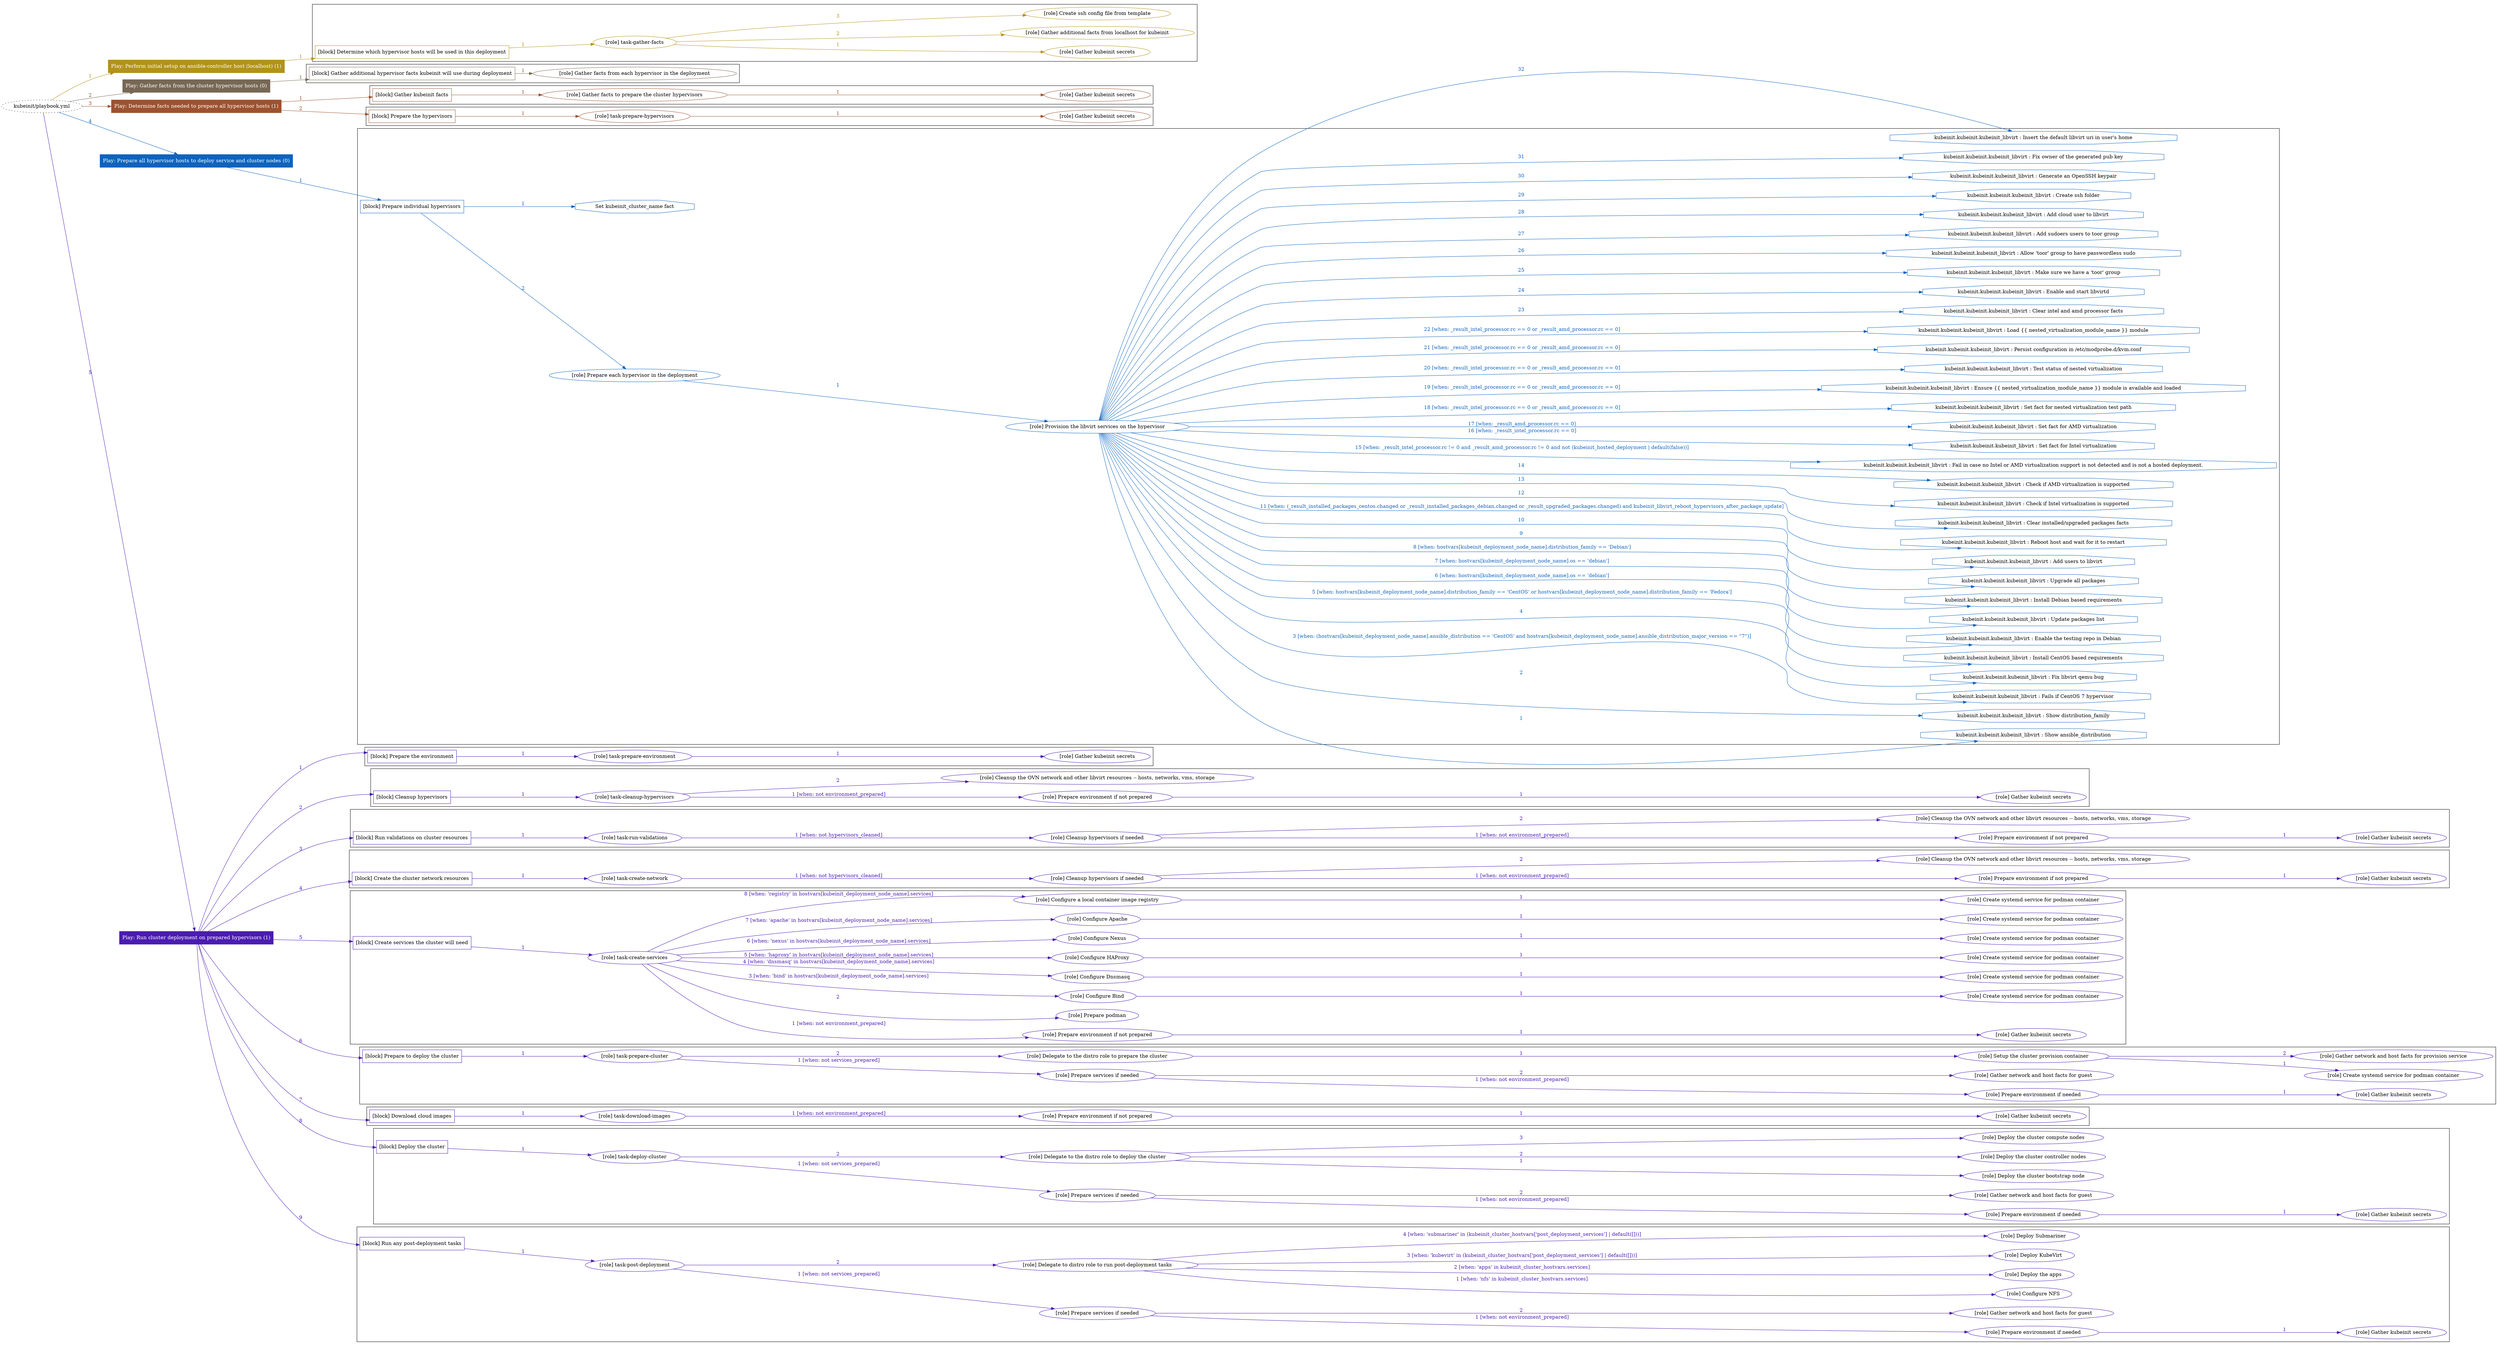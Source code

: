 digraph {
	graph [concentrate=true ordering=in rankdir=LR ratio=fill]
	edge [esep=5 sep=10]
	"kubeinit/playbook.yml" [URL="/home/runner/work/kubeinit/kubeinit/kubeinit/playbook.yml" id=playbook_02aac466 style=dotted]
	"kubeinit/playbook.yml" -> play_051422cd [label="1 " color="#b2921a" fontcolor="#b2921a" id=edge_c4e6242f labeltooltip="1 " tooltip="1 "]
	subgraph "Play: Perform initial setup on ansible-controller host (localhost) (1)" {
		play_051422cd [label="Play: Perform initial setup on ansible-controller host (localhost) (1)" URL="/home/runner/work/kubeinit/kubeinit/kubeinit/playbook.yml" color="#b2921a" fontcolor="#ffffff" id=play_051422cd shape=box style=filled tooltip=localhost]
		play_051422cd -> block_01aadf6e [label=1 color="#b2921a" fontcolor="#b2921a" id=edge_deb4571c labeltooltip=1 tooltip=1]
		subgraph cluster_block_01aadf6e {
			block_01aadf6e [label="[block] Determine which hypervisor hosts will be used in this deployment" URL="/home/runner/work/kubeinit/kubeinit/kubeinit/playbook.yml" color="#b2921a" id=block_01aadf6e labeltooltip="Determine which hypervisor hosts will be used in this deployment" shape=box tooltip="Determine which hypervisor hosts will be used in this deployment"]
			block_01aadf6e -> role_4d59927b [label="1 " color="#b2921a" fontcolor="#b2921a" id=edge_ed1a108f labeltooltip="1 " tooltip="1 "]
			subgraph "task-gather-facts" {
				role_4d59927b [label="[role] task-gather-facts" URL="/home/runner/work/kubeinit/kubeinit/kubeinit/playbook.yml" color="#b2921a" id=role_4d59927b tooltip="task-gather-facts"]
				role_4d59927b -> role_7b27786e [label="1 " color="#b2921a" fontcolor="#b2921a" id=edge_1a05adba labeltooltip="1 " tooltip="1 "]
				subgraph "Gather kubeinit secrets" {
					role_7b27786e [label="[role] Gather kubeinit secrets" URL="/home/runner/.ansible/collections/ansible_collections/kubeinit/kubeinit/roles/kubeinit_prepare/tasks/build_hypervisors_group.yml" color="#b2921a" id=role_7b27786e tooltip="Gather kubeinit secrets"]
				}
				role_4d59927b -> role_bfae4d3b [label="2 " color="#b2921a" fontcolor="#b2921a" id=edge_8a6c7f2c labeltooltip="2 " tooltip="2 "]
				subgraph "Gather additional facts from localhost for kubeinit" {
					role_bfae4d3b [label="[role] Gather additional facts from localhost for kubeinit" URL="/home/runner/.ansible/collections/ansible_collections/kubeinit/kubeinit/roles/kubeinit_prepare/tasks/build_hypervisors_group.yml" color="#b2921a" id=role_bfae4d3b tooltip="Gather additional facts from localhost for kubeinit"]
				}
				role_4d59927b -> role_18564ec8 [label="3 " color="#b2921a" fontcolor="#b2921a" id=edge_e1eaa638 labeltooltip="3 " tooltip="3 "]
				subgraph "Create ssh config file from template" {
					role_18564ec8 [label="[role] Create ssh config file from template" URL="/home/runner/.ansible/collections/ansible_collections/kubeinit/kubeinit/roles/kubeinit_prepare/tasks/build_hypervisors_group.yml" color="#b2921a" id=role_18564ec8 tooltip="Create ssh config file from template"]
				}
			}
		}
	}
	"kubeinit/playbook.yml" -> play_45ac10b9 [label="2 " color="#776855" fontcolor="#776855" id=edge_9cab855d labeltooltip="2 " tooltip="2 "]
	subgraph "Play: Gather facts from the cluster hypervisor hosts (0)" {
		play_45ac10b9 [label="Play: Gather facts from the cluster hypervisor hosts (0)" URL="/home/runner/work/kubeinit/kubeinit/kubeinit/playbook.yml" color="#776855" fontcolor="#ffffff" id=play_45ac10b9 shape=box style=filled tooltip="Play: Gather facts from the cluster hypervisor hosts (0)"]
		play_45ac10b9 -> block_4fea5c15 [label=1 color="#776855" fontcolor="#776855" id=edge_4610791c labeltooltip=1 tooltip=1]
		subgraph cluster_block_4fea5c15 {
			block_4fea5c15 [label="[block] Gather additional hypervisor facts kubeinit will use during deployment" URL="/home/runner/work/kubeinit/kubeinit/kubeinit/playbook.yml" color="#776855" id=block_4fea5c15 labeltooltip="Gather additional hypervisor facts kubeinit will use during deployment" shape=box tooltip="Gather additional hypervisor facts kubeinit will use during deployment"]
			block_4fea5c15 -> role_d9404d48 [label="1 " color="#776855" fontcolor="#776855" id=edge_f79cfa64 labeltooltip="1 " tooltip="1 "]
			subgraph "Gather facts from each hypervisor in the deployment" {
				role_d9404d48 [label="[role] Gather facts from each hypervisor in the deployment" URL="/home/runner/work/kubeinit/kubeinit/kubeinit/playbook.yml" color="#776855" id=role_d9404d48 tooltip="Gather facts from each hypervisor in the deployment"]
			}
		}
	}
	"kubeinit/playbook.yml" -> play_b9e6e714 [label="3 " color="#9d522f" fontcolor="#9d522f" id=edge_6fbd04d3 labeltooltip="3 " tooltip="3 "]
	subgraph "Play: Determine facts needed to prepare all hypervisor hosts (1)" {
		play_b9e6e714 [label="Play: Determine facts needed to prepare all hypervisor hosts (1)" URL="/home/runner/work/kubeinit/kubeinit/kubeinit/playbook.yml" color="#9d522f" fontcolor="#ffffff" id=play_b9e6e714 shape=box style=filled tooltip=localhost]
		play_b9e6e714 -> block_d6f56b5c [label=1 color="#9d522f" fontcolor="#9d522f" id=edge_5b928fef labeltooltip=1 tooltip=1]
		subgraph cluster_block_d6f56b5c {
			block_d6f56b5c [label="[block] Gather kubeinit facts" URL="/home/runner/work/kubeinit/kubeinit/kubeinit/playbook.yml" color="#9d522f" id=block_d6f56b5c labeltooltip="Gather kubeinit facts" shape=box tooltip="Gather kubeinit facts"]
			block_d6f56b5c -> role_11517a08 [label="1 " color="#9d522f" fontcolor="#9d522f" id=edge_74b418cf labeltooltip="1 " tooltip="1 "]
			subgraph "Gather facts to prepare the cluster hypervisors" {
				role_11517a08 [label="[role] Gather facts to prepare the cluster hypervisors" URL="/home/runner/work/kubeinit/kubeinit/kubeinit/playbook.yml" color="#9d522f" id=role_11517a08 tooltip="Gather facts to prepare the cluster hypervisors"]
				role_11517a08 -> role_c02eabd2 [label="1 " color="#9d522f" fontcolor="#9d522f" id=edge_03bdf2d0 labeltooltip="1 " tooltip="1 "]
				subgraph "Gather kubeinit secrets" {
					role_c02eabd2 [label="[role] Gather kubeinit secrets" URL="/home/runner/.ansible/collections/ansible_collections/kubeinit/kubeinit/roles/kubeinit_prepare/tasks/gather_kubeinit_facts.yml" color="#9d522f" id=role_c02eabd2 tooltip="Gather kubeinit secrets"]
				}
			}
		}
		play_b9e6e714 -> block_47918929 [label=2 color="#9d522f" fontcolor="#9d522f" id=edge_e0d3963e labeltooltip=2 tooltip=2]
		subgraph cluster_block_47918929 {
			block_47918929 [label="[block] Prepare the hypervisors" URL="/home/runner/work/kubeinit/kubeinit/kubeinit/playbook.yml" color="#9d522f" id=block_47918929 labeltooltip="Prepare the hypervisors" shape=box tooltip="Prepare the hypervisors"]
			block_47918929 -> role_bcb1cc06 [label="1 " color="#9d522f" fontcolor="#9d522f" id=edge_1b25be71 labeltooltip="1 " tooltip="1 "]
			subgraph "task-prepare-hypervisors" {
				role_bcb1cc06 [label="[role] task-prepare-hypervisors" URL="/home/runner/work/kubeinit/kubeinit/kubeinit/playbook.yml" color="#9d522f" id=role_bcb1cc06 tooltip="task-prepare-hypervisors"]
				role_bcb1cc06 -> role_a04cde8c [label="1 " color="#9d522f" fontcolor="#9d522f" id=edge_64a8a8f6 labeltooltip="1 " tooltip="1 "]
				subgraph "Gather kubeinit secrets" {
					role_a04cde8c [label="[role] Gather kubeinit secrets" URL="/home/runner/.ansible/collections/ansible_collections/kubeinit/kubeinit/roles/kubeinit_prepare/tasks/gather_kubeinit_facts.yml" color="#9d522f" id=role_a04cde8c tooltip="Gather kubeinit secrets"]
				}
			}
		}
	}
	"kubeinit/playbook.yml" -> play_51063a10 [label="4 " color="#0e63be" fontcolor="#0e63be" id=edge_c662d915 labeltooltip="4 " tooltip="4 "]
	subgraph "Play: Prepare all hypervisor hosts to deploy service and cluster nodes (0)" {
		play_51063a10 [label="Play: Prepare all hypervisor hosts to deploy service and cluster nodes (0)" URL="/home/runner/work/kubeinit/kubeinit/kubeinit/playbook.yml" color="#0e63be" fontcolor="#ffffff" id=play_51063a10 shape=box style=filled tooltip="Play: Prepare all hypervisor hosts to deploy service and cluster nodes (0)"]
		play_51063a10 -> block_9a55dca9 [label=1 color="#0e63be" fontcolor="#0e63be" id=edge_5453b772 labeltooltip=1 tooltip=1]
		subgraph cluster_block_9a55dca9 {
			block_9a55dca9 [label="[block] Prepare individual hypervisors" URL="/home/runner/work/kubeinit/kubeinit/kubeinit/playbook.yml" color="#0e63be" id=block_9a55dca9 labeltooltip="Prepare individual hypervisors" shape=box tooltip="Prepare individual hypervisors"]
			block_9a55dca9 -> role_5862eac0 [label="2 " color="#0e63be" fontcolor="#0e63be" id=edge_a302fd5e labeltooltip="2 " tooltip="2 "]
			subgraph "Prepare each hypervisor in the deployment" {
				role_5862eac0 [label="[role] Prepare each hypervisor in the deployment" URL="/home/runner/work/kubeinit/kubeinit/kubeinit/playbook.yml" color="#0e63be" id=role_5862eac0 tooltip="Prepare each hypervisor in the deployment"]
				role_5862eac0 -> role_ea0e0897 [label="1 " color="#0e63be" fontcolor="#0e63be" id=edge_e5136ef4 labeltooltip="1 " tooltip="1 "]
				subgraph "Provision the libvirt services on the hypervisor" {
					role_ea0e0897 [label="[role] Provision the libvirt services on the hypervisor" URL="/home/runner/.ansible/collections/ansible_collections/kubeinit/kubeinit/roles/kubeinit_prepare/tasks/prepare_hypervisor.yml" color="#0e63be" id=role_ea0e0897 tooltip="Provision the libvirt services on the hypervisor"]
					task_ef3d7d4a [label="kubeinit.kubeinit.kubeinit_libvirt : Show ansible_distribution" URL="/home/runner/.ansible/collections/ansible_collections/kubeinit/kubeinit/roles/kubeinit_libvirt/tasks/main.yml" color="#0e63be" id=task_ef3d7d4a shape=octagon tooltip="kubeinit.kubeinit.kubeinit_libvirt : Show ansible_distribution"]
					role_ea0e0897 -> task_ef3d7d4a [label="1 " color="#0e63be" fontcolor="#0e63be" id=edge_991a336a labeltooltip="1 " tooltip="1 "]
					task_10d9c4ec [label="kubeinit.kubeinit.kubeinit_libvirt : Show distribution_family" URL="/home/runner/.ansible/collections/ansible_collections/kubeinit/kubeinit/roles/kubeinit_libvirt/tasks/main.yml" color="#0e63be" id=task_10d9c4ec shape=octagon tooltip="kubeinit.kubeinit.kubeinit_libvirt : Show distribution_family"]
					role_ea0e0897 -> task_10d9c4ec [label="2 " color="#0e63be" fontcolor="#0e63be" id=edge_6fb21e66 labeltooltip="2 " tooltip="2 "]
					task_fe367919 [label="kubeinit.kubeinit.kubeinit_libvirt : Fails if CentOS 7 hypervisor" URL="/home/runner/.ansible/collections/ansible_collections/kubeinit/kubeinit/roles/kubeinit_libvirt/tasks/main.yml" color="#0e63be" id=task_fe367919 shape=octagon tooltip="kubeinit.kubeinit.kubeinit_libvirt : Fails if CentOS 7 hypervisor"]
					role_ea0e0897 -> task_fe367919 [label="3 [when: (hostvars[kubeinit_deployment_node_name].ansible_distribution == 'CentOS' and hostvars[kubeinit_deployment_node_name].ansible_distribution_major_version == \"7\")]" color="#0e63be" fontcolor="#0e63be" id=edge_8c9928ed labeltooltip="3 [when: (hostvars[kubeinit_deployment_node_name].ansible_distribution == 'CentOS' and hostvars[kubeinit_deployment_node_name].ansible_distribution_major_version == \"7\")]" tooltip="3 [when: (hostvars[kubeinit_deployment_node_name].ansible_distribution == 'CentOS' and hostvars[kubeinit_deployment_node_name].ansible_distribution_major_version == \"7\")]"]
					task_49174aed [label="kubeinit.kubeinit.kubeinit_libvirt : Fix libvirt qemu bug" URL="/home/runner/.ansible/collections/ansible_collections/kubeinit/kubeinit/roles/kubeinit_libvirt/tasks/main.yml" color="#0e63be" id=task_49174aed shape=octagon tooltip="kubeinit.kubeinit.kubeinit_libvirt : Fix libvirt qemu bug"]
					role_ea0e0897 -> task_49174aed [label="4 " color="#0e63be" fontcolor="#0e63be" id=edge_2c05b0d8 labeltooltip="4 " tooltip="4 "]
					task_bdbc6e7d [label="kubeinit.kubeinit.kubeinit_libvirt : Install CentOS based requirements" URL="/home/runner/.ansible/collections/ansible_collections/kubeinit/kubeinit/roles/kubeinit_libvirt/tasks/main.yml" color="#0e63be" id=task_bdbc6e7d shape=octagon tooltip="kubeinit.kubeinit.kubeinit_libvirt : Install CentOS based requirements"]
					role_ea0e0897 -> task_bdbc6e7d [label="5 [when: hostvars[kubeinit_deployment_node_name].distribution_family == 'CentOS' or hostvars[kubeinit_deployment_node_name].distribution_family == 'Fedora']" color="#0e63be" fontcolor="#0e63be" id=edge_ae216b98 labeltooltip="5 [when: hostvars[kubeinit_deployment_node_name].distribution_family == 'CentOS' or hostvars[kubeinit_deployment_node_name].distribution_family == 'Fedora']" tooltip="5 [when: hostvars[kubeinit_deployment_node_name].distribution_family == 'CentOS' or hostvars[kubeinit_deployment_node_name].distribution_family == 'Fedora']"]
					task_2ea3be79 [label="kubeinit.kubeinit.kubeinit_libvirt : Enable the testing repo in Debian" URL="/home/runner/.ansible/collections/ansible_collections/kubeinit/kubeinit/roles/kubeinit_libvirt/tasks/main.yml" color="#0e63be" id=task_2ea3be79 shape=octagon tooltip="kubeinit.kubeinit.kubeinit_libvirt : Enable the testing repo in Debian"]
					role_ea0e0897 -> task_2ea3be79 [label="6 [when: hostvars[kubeinit_deployment_node_name].os == 'debian']" color="#0e63be" fontcolor="#0e63be" id=edge_b6cc3da9 labeltooltip="6 [when: hostvars[kubeinit_deployment_node_name].os == 'debian']" tooltip="6 [when: hostvars[kubeinit_deployment_node_name].os == 'debian']"]
					task_715d9c34 [label="kubeinit.kubeinit.kubeinit_libvirt : Update packages list" URL="/home/runner/.ansible/collections/ansible_collections/kubeinit/kubeinit/roles/kubeinit_libvirt/tasks/main.yml" color="#0e63be" id=task_715d9c34 shape=octagon tooltip="kubeinit.kubeinit.kubeinit_libvirt : Update packages list"]
					role_ea0e0897 -> task_715d9c34 [label="7 [when: hostvars[kubeinit_deployment_node_name].os == 'debian']" color="#0e63be" fontcolor="#0e63be" id=edge_bdf53f99 labeltooltip="7 [when: hostvars[kubeinit_deployment_node_name].os == 'debian']" tooltip="7 [when: hostvars[kubeinit_deployment_node_name].os == 'debian']"]
					task_2d48c2b2 [label="kubeinit.kubeinit.kubeinit_libvirt : Install Debian based requirements" URL="/home/runner/.ansible/collections/ansible_collections/kubeinit/kubeinit/roles/kubeinit_libvirt/tasks/main.yml" color="#0e63be" id=task_2d48c2b2 shape=octagon tooltip="kubeinit.kubeinit.kubeinit_libvirt : Install Debian based requirements"]
					role_ea0e0897 -> task_2d48c2b2 [label="8 [when: hostvars[kubeinit_deployment_node_name].distribution_family == 'Debian']" color="#0e63be" fontcolor="#0e63be" id=edge_7ac26ab2 labeltooltip="8 [when: hostvars[kubeinit_deployment_node_name].distribution_family == 'Debian']" tooltip="8 [when: hostvars[kubeinit_deployment_node_name].distribution_family == 'Debian']"]
					task_0dd41913 [label="kubeinit.kubeinit.kubeinit_libvirt : Upgrade all packages" URL="/home/runner/.ansible/collections/ansible_collections/kubeinit/kubeinit/roles/kubeinit_libvirt/tasks/main.yml" color="#0e63be" id=task_0dd41913 shape=octagon tooltip="kubeinit.kubeinit.kubeinit_libvirt : Upgrade all packages"]
					role_ea0e0897 -> task_0dd41913 [label="9 " color="#0e63be" fontcolor="#0e63be" id=edge_72ab3228 labeltooltip="9 " tooltip="9 "]
					task_241e02b6 [label="kubeinit.kubeinit.kubeinit_libvirt : Add users to libvirt" URL="/home/runner/.ansible/collections/ansible_collections/kubeinit/kubeinit/roles/kubeinit_libvirt/tasks/main.yml" color="#0e63be" id=task_241e02b6 shape=octagon tooltip="kubeinit.kubeinit.kubeinit_libvirt : Add users to libvirt"]
					role_ea0e0897 -> task_241e02b6 [label="10 " color="#0e63be" fontcolor="#0e63be" id=edge_8443c038 labeltooltip="10 " tooltip="10 "]
					task_c63a222d [label="kubeinit.kubeinit.kubeinit_libvirt : Reboot host and wait for it to restart" URL="/home/runner/.ansible/collections/ansible_collections/kubeinit/kubeinit/roles/kubeinit_libvirt/tasks/main.yml" color="#0e63be" id=task_c63a222d shape=octagon tooltip="kubeinit.kubeinit.kubeinit_libvirt : Reboot host and wait for it to restart"]
					role_ea0e0897 -> task_c63a222d [label="11 [when: (_result_installed_packages_centos.changed or _result_installed_packages_debian.changed or _result_upgraded_packages.changed) and kubeinit_libvirt_reboot_hypervisors_after_package_update]" color="#0e63be" fontcolor="#0e63be" id=edge_c1eda862 labeltooltip="11 [when: (_result_installed_packages_centos.changed or _result_installed_packages_debian.changed or _result_upgraded_packages.changed) and kubeinit_libvirt_reboot_hypervisors_after_package_update]" tooltip="11 [when: (_result_installed_packages_centos.changed or _result_installed_packages_debian.changed or _result_upgraded_packages.changed) and kubeinit_libvirt_reboot_hypervisors_after_package_update]"]
					task_3f32cd77 [label="kubeinit.kubeinit.kubeinit_libvirt : Clear installed/upgraded packages facts" URL="/home/runner/.ansible/collections/ansible_collections/kubeinit/kubeinit/roles/kubeinit_libvirt/tasks/main.yml" color="#0e63be" id=task_3f32cd77 shape=octagon tooltip="kubeinit.kubeinit.kubeinit_libvirt : Clear installed/upgraded packages facts"]
					role_ea0e0897 -> task_3f32cd77 [label="12 " color="#0e63be" fontcolor="#0e63be" id=edge_7a4d6437 labeltooltip="12 " tooltip="12 "]
					task_7bba0701 [label="kubeinit.kubeinit.kubeinit_libvirt : Check if Intel virtualization is supported" URL="/home/runner/.ansible/collections/ansible_collections/kubeinit/kubeinit/roles/kubeinit_libvirt/tasks/main.yml" color="#0e63be" id=task_7bba0701 shape=octagon tooltip="kubeinit.kubeinit.kubeinit_libvirt : Check if Intel virtualization is supported"]
					role_ea0e0897 -> task_7bba0701 [label="13 " color="#0e63be" fontcolor="#0e63be" id=edge_232acc76 labeltooltip="13 " tooltip="13 "]
					task_a2f8cb7f [label="kubeinit.kubeinit.kubeinit_libvirt : Check if AMD virtualization is supported" URL="/home/runner/.ansible/collections/ansible_collections/kubeinit/kubeinit/roles/kubeinit_libvirt/tasks/main.yml" color="#0e63be" id=task_a2f8cb7f shape=octagon tooltip="kubeinit.kubeinit.kubeinit_libvirt : Check if AMD virtualization is supported"]
					role_ea0e0897 -> task_a2f8cb7f [label="14 " color="#0e63be" fontcolor="#0e63be" id=edge_f9c8687b labeltooltip="14 " tooltip="14 "]
					task_e826aaa7 [label="kubeinit.kubeinit.kubeinit_libvirt : Fail in case no Intel or AMD virtualization support is not detected and is not a hosted deployment." URL="/home/runner/.ansible/collections/ansible_collections/kubeinit/kubeinit/roles/kubeinit_libvirt/tasks/main.yml" color="#0e63be" id=task_e826aaa7 shape=octagon tooltip="kubeinit.kubeinit.kubeinit_libvirt : Fail in case no Intel or AMD virtualization support is not detected and is not a hosted deployment."]
					role_ea0e0897 -> task_e826aaa7 [label="15 [when: _result_intel_processor.rc != 0 and _result_amd_processor.rc != 0 and not (kubeinit_hosted_deployment | default(false))]" color="#0e63be" fontcolor="#0e63be" id=edge_03e34b94 labeltooltip="15 [when: _result_intel_processor.rc != 0 and _result_amd_processor.rc != 0 and not (kubeinit_hosted_deployment | default(false))]" tooltip="15 [when: _result_intel_processor.rc != 0 and _result_amd_processor.rc != 0 and not (kubeinit_hosted_deployment | default(false))]"]
					task_146564a3 [label="kubeinit.kubeinit.kubeinit_libvirt : Set fact for Intel virtualization" URL="/home/runner/.ansible/collections/ansible_collections/kubeinit/kubeinit/roles/kubeinit_libvirt/tasks/main.yml" color="#0e63be" id=task_146564a3 shape=octagon tooltip="kubeinit.kubeinit.kubeinit_libvirt : Set fact for Intel virtualization"]
					role_ea0e0897 -> task_146564a3 [label="16 [when: _result_intel_processor.rc == 0]" color="#0e63be" fontcolor="#0e63be" id=edge_b2326674 labeltooltip="16 [when: _result_intel_processor.rc == 0]" tooltip="16 [when: _result_intel_processor.rc == 0]"]
					task_4897cf92 [label="kubeinit.kubeinit.kubeinit_libvirt : Set fact for AMD virtualization" URL="/home/runner/.ansible/collections/ansible_collections/kubeinit/kubeinit/roles/kubeinit_libvirt/tasks/main.yml" color="#0e63be" id=task_4897cf92 shape=octagon tooltip="kubeinit.kubeinit.kubeinit_libvirt : Set fact for AMD virtualization"]
					role_ea0e0897 -> task_4897cf92 [label="17 [when: _result_amd_processor.rc == 0]" color="#0e63be" fontcolor="#0e63be" id=edge_5d565eaf labeltooltip="17 [when: _result_amd_processor.rc == 0]" tooltip="17 [when: _result_amd_processor.rc == 0]"]
					task_d5110205 [label="kubeinit.kubeinit.kubeinit_libvirt : Set fact for nested virtualization test path" URL="/home/runner/.ansible/collections/ansible_collections/kubeinit/kubeinit/roles/kubeinit_libvirt/tasks/main.yml" color="#0e63be" id=task_d5110205 shape=octagon tooltip="kubeinit.kubeinit.kubeinit_libvirt : Set fact for nested virtualization test path"]
					role_ea0e0897 -> task_d5110205 [label="18 [when: _result_intel_processor.rc == 0 or _result_amd_processor.rc == 0]" color="#0e63be" fontcolor="#0e63be" id=edge_9ccc4dd3 labeltooltip="18 [when: _result_intel_processor.rc == 0 or _result_amd_processor.rc == 0]" tooltip="18 [when: _result_intel_processor.rc == 0 or _result_amd_processor.rc == 0]"]
					task_7164cc84 [label="kubeinit.kubeinit.kubeinit_libvirt : Ensure {{ nested_virtualization_module_name }} module is available and loaded" URL="/home/runner/.ansible/collections/ansible_collections/kubeinit/kubeinit/roles/kubeinit_libvirt/tasks/main.yml" color="#0e63be" id=task_7164cc84 shape=octagon tooltip="kubeinit.kubeinit.kubeinit_libvirt : Ensure {{ nested_virtualization_module_name }} module is available and loaded"]
					role_ea0e0897 -> task_7164cc84 [label="19 [when: _result_intel_processor.rc == 0 or _result_amd_processor.rc == 0]" color="#0e63be" fontcolor="#0e63be" id=edge_4132cbd5 labeltooltip="19 [when: _result_intel_processor.rc == 0 or _result_amd_processor.rc == 0]" tooltip="19 [when: _result_intel_processor.rc == 0 or _result_amd_processor.rc == 0]"]
					task_43bf9b71 [label="kubeinit.kubeinit.kubeinit_libvirt : Test status of nested virtualization" URL="/home/runner/.ansible/collections/ansible_collections/kubeinit/kubeinit/roles/kubeinit_libvirt/tasks/main.yml" color="#0e63be" id=task_43bf9b71 shape=octagon tooltip="kubeinit.kubeinit.kubeinit_libvirt : Test status of nested virtualization"]
					role_ea0e0897 -> task_43bf9b71 [label="20 [when: _result_intel_processor.rc == 0 or _result_amd_processor.rc == 0]" color="#0e63be" fontcolor="#0e63be" id=edge_52cf6196 labeltooltip="20 [when: _result_intel_processor.rc == 0 or _result_amd_processor.rc == 0]" tooltip="20 [when: _result_intel_processor.rc == 0 or _result_amd_processor.rc == 0]"]
					task_a2e52130 [label="kubeinit.kubeinit.kubeinit_libvirt : Persist configuration in /etc/modprobe.d/kvm.conf" URL="/home/runner/.ansible/collections/ansible_collections/kubeinit/kubeinit/roles/kubeinit_libvirt/tasks/main.yml" color="#0e63be" id=task_a2e52130 shape=octagon tooltip="kubeinit.kubeinit.kubeinit_libvirt : Persist configuration in /etc/modprobe.d/kvm.conf"]
					role_ea0e0897 -> task_a2e52130 [label="21 [when: _result_intel_processor.rc == 0 or _result_amd_processor.rc == 0]" color="#0e63be" fontcolor="#0e63be" id=edge_b7fd7b3d labeltooltip="21 [when: _result_intel_processor.rc == 0 or _result_amd_processor.rc == 0]" tooltip="21 [when: _result_intel_processor.rc == 0 or _result_amd_processor.rc == 0]"]
					task_bb3c9783 [label="kubeinit.kubeinit.kubeinit_libvirt : Load {{ nested_virtualization_module_name }} module" URL="/home/runner/.ansible/collections/ansible_collections/kubeinit/kubeinit/roles/kubeinit_libvirt/tasks/main.yml" color="#0e63be" id=task_bb3c9783 shape=octagon tooltip="kubeinit.kubeinit.kubeinit_libvirt : Load {{ nested_virtualization_module_name }} module"]
					role_ea0e0897 -> task_bb3c9783 [label="22 [when: _result_intel_processor.rc == 0 or _result_amd_processor.rc == 0]" color="#0e63be" fontcolor="#0e63be" id=edge_b268fa24 labeltooltip="22 [when: _result_intel_processor.rc == 0 or _result_amd_processor.rc == 0]" tooltip="22 [when: _result_intel_processor.rc == 0 or _result_amd_processor.rc == 0]"]
					task_a13b5def [label="kubeinit.kubeinit.kubeinit_libvirt : Clear intel and amd processor facts" URL="/home/runner/.ansible/collections/ansible_collections/kubeinit/kubeinit/roles/kubeinit_libvirt/tasks/main.yml" color="#0e63be" id=task_a13b5def shape=octagon tooltip="kubeinit.kubeinit.kubeinit_libvirt : Clear intel and amd processor facts"]
					role_ea0e0897 -> task_a13b5def [label="23 " color="#0e63be" fontcolor="#0e63be" id=edge_3dfc116c labeltooltip="23 " tooltip="23 "]
					task_621165ae [label="kubeinit.kubeinit.kubeinit_libvirt : Enable and start libvirtd" URL="/home/runner/.ansible/collections/ansible_collections/kubeinit/kubeinit/roles/kubeinit_libvirt/tasks/main.yml" color="#0e63be" id=task_621165ae shape=octagon tooltip="kubeinit.kubeinit.kubeinit_libvirt : Enable and start libvirtd"]
					role_ea0e0897 -> task_621165ae [label="24 " color="#0e63be" fontcolor="#0e63be" id=edge_6e62ddee labeltooltip="24 " tooltip="24 "]
					task_c76ba29c [label="kubeinit.kubeinit.kubeinit_libvirt : Make sure we have a 'toor' group" URL="/home/runner/.ansible/collections/ansible_collections/kubeinit/kubeinit/roles/kubeinit_libvirt/tasks/60_create_cloud_user.yml" color="#0e63be" id=task_c76ba29c shape=octagon tooltip="kubeinit.kubeinit.kubeinit_libvirt : Make sure we have a 'toor' group"]
					role_ea0e0897 -> task_c76ba29c [label="25 " color="#0e63be" fontcolor="#0e63be" id=edge_f1f9452a labeltooltip="25 " tooltip="25 "]
					task_ea535979 [label="kubeinit.kubeinit.kubeinit_libvirt : Allow 'toor' group to have passwordless sudo" URL="/home/runner/.ansible/collections/ansible_collections/kubeinit/kubeinit/roles/kubeinit_libvirt/tasks/60_create_cloud_user.yml" color="#0e63be" id=task_ea535979 shape=octagon tooltip="kubeinit.kubeinit.kubeinit_libvirt : Allow 'toor' group to have passwordless sudo"]
					role_ea0e0897 -> task_ea535979 [label="26 " color="#0e63be" fontcolor="#0e63be" id=edge_6c4c0c26 labeltooltip="26 " tooltip="26 "]
					task_f0a24b3f [label="kubeinit.kubeinit.kubeinit_libvirt : Add sudoers users to toor group" URL="/home/runner/.ansible/collections/ansible_collections/kubeinit/kubeinit/roles/kubeinit_libvirt/tasks/60_create_cloud_user.yml" color="#0e63be" id=task_f0a24b3f shape=octagon tooltip="kubeinit.kubeinit.kubeinit_libvirt : Add sudoers users to toor group"]
					role_ea0e0897 -> task_f0a24b3f [label="27 " color="#0e63be" fontcolor="#0e63be" id=edge_91f198a5 labeltooltip="27 " tooltip="27 "]
					task_cdffc5c9 [label="kubeinit.kubeinit.kubeinit_libvirt : Add cloud user to libvirt" URL="/home/runner/.ansible/collections/ansible_collections/kubeinit/kubeinit/roles/kubeinit_libvirt/tasks/60_create_cloud_user.yml" color="#0e63be" id=task_cdffc5c9 shape=octagon tooltip="kubeinit.kubeinit.kubeinit_libvirt : Add cloud user to libvirt"]
					role_ea0e0897 -> task_cdffc5c9 [label="28 " color="#0e63be" fontcolor="#0e63be" id=edge_abe3a28a labeltooltip="28 " tooltip="28 "]
					task_069b13db [label="kubeinit.kubeinit.kubeinit_libvirt : Create ssh folder" URL="/home/runner/.ansible/collections/ansible_collections/kubeinit/kubeinit/roles/kubeinit_libvirt/tasks/60_create_cloud_user.yml" color="#0e63be" id=task_069b13db shape=octagon tooltip="kubeinit.kubeinit.kubeinit_libvirt : Create ssh folder"]
					role_ea0e0897 -> task_069b13db [label="29 " color="#0e63be" fontcolor="#0e63be" id=edge_9eb9baa9 labeltooltip="29 " tooltip="29 "]
					task_c4f53a91 [label="kubeinit.kubeinit.kubeinit_libvirt : Generate an OpenSSH keypair" URL="/home/runner/.ansible/collections/ansible_collections/kubeinit/kubeinit/roles/kubeinit_libvirt/tasks/60_create_cloud_user.yml" color="#0e63be" id=task_c4f53a91 shape=octagon tooltip="kubeinit.kubeinit.kubeinit_libvirt : Generate an OpenSSH keypair"]
					role_ea0e0897 -> task_c4f53a91 [label="30 " color="#0e63be" fontcolor="#0e63be" id=edge_909818bf labeltooltip="30 " tooltip="30 "]
					task_8b815068 [label="kubeinit.kubeinit.kubeinit_libvirt : Fix owner of the generated pub key" URL="/home/runner/.ansible/collections/ansible_collections/kubeinit/kubeinit/roles/kubeinit_libvirt/tasks/60_create_cloud_user.yml" color="#0e63be" id=task_8b815068 shape=octagon tooltip="kubeinit.kubeinit.kubeinit_libvirt : Fix owner of the generated pub key"]
					role_ea0e0897 -> task_8b815068 [label="31 " color="#0e63be" fontcolor="#0e63be" id=edge_e20190e1 labeltooltip="31 " tooltip="31 "]
					task_5ef8e37c [label="kubeinit.kubeinit.kubeinit_libvirt : Insert the default libvirt uri in user's home" URL="/home/runner/.ansible/collections/ansible_collections/kubeinit/kubeinit/roles/kubeinit_libvirt/tasks/60_create_cloud_user.yml" color="#0e63be" id=task_5ef8e37c shape=octagon tooltip="kubeinit.kubeinit.kubeinit_libvirt : Insert the default libvirt uri in user's home"]
					role_ea0e0897 -> task_5ef8e37c [label="32 " color="#0e63be" fontcolor="#0e63be" id=edge_1b3a11da labeltooltip="32 " tooltip="32 "]
				}
			}
			task_af7b75e6 [label="Set kubeinit_cluster_name fact" URL="/home/runner/work/kubeinit/kubeinit/kubeinit/playbook.yml" color="#0e63be" id=task_af7b75e6 shape=octagon tooltip="Set kubeinit_cluster_name fact"]
			block_9a55dca9 -> task_af7b75e6 [label="1 " color="#0e63be" fontcolor="#0e63be" id=edge_3afa92ec labeltooltip="1 " tooltip="1 "]
		}
	}
	"kubeinit/playbook.yml" -> play_8272d522 [label="5 " color="#4b1cb0" fontcolor="#4b1cb0" id=edge_783a1de2 labeltooltip="5 " tooltip="5 "]
	subgraph "Play: Run cluster deployment on prepared hypervisors (1)" {
		play_8272d522 [label="Play: Run cluster deployment on prepared hypervisors (1)" URL="/home/runner/work/kubeinit/kubeinit/kubeinit/playbook.yml" color="#4b1cb0" fontcolor="#ffffff" id=play_8272d522 shape=box style=filled tooltip=localhost]
		play_8272d522 -> block_d89bf61b [label=1 color="#4b1cb0" fontcolor="#4b1cb0" id=edge_51a450c8 labeltooltip=1 tooltip=1]
		subgraph cluster_block_d89bf61b {
			block_d89bf61b [label="[block] Prepare the environment" URL="/home/runner/work/kubeinit/kubeinit/kubeinit/playbook.yml" color="#4b1cb0" id=block_d89bf61b labeltooltip="Prepare the environment" shape=box tooltip="Prepare the environment"]
			block_d89bf61b -> role_8883e7a2 [label="1 " color="#4b1cb0" fontcolor="#4b1cb0" id=edge_a1af7745 labeltooltip="1 " tooltip="1 "]
			subgraph "task-prepare-environment" {
				role_8883e7a2 [label="[role] task-prepare-environment" URL="/home/runner/work/kubeinit/kubeinit/kubeinit/playbook.yml" color="#4b1cb0" id=role_8883e7a2 tooltip="task-prepare-environment"]
				role_8883e7a2 -> role_2357f1ed [label="1 " color="#4b1cb0" fontcolor="#4b1cb0" id=edge_a9e36c16 labeltooltip="1 " tooltip="1 "]
				subgraph "Gather kubeinit secrets" {
					role_2357f1ed [label="[role] Gather kubeinit secrets" URL="/home/runner/.ansible/collections/ansible_collections/kubeinit/kubeinit/roles/kubeinit_prepare/tasks/gather_kubeinit_facts.yml" color="#4b1cb0" id=role_2357f1ed tooltip="Gather kubeinit secrets"]
				}
			}
		}
		play_8272d522 -> block_dd84d86a [label=2 color="#4b1cb0" fontcolor="#4b1cb0" id=edge_c87ba068 labeltooltip=2 tooltip=2]
		subgraph cluster_block_dd84d86a {
			block_dd84d86a [label="[block] Cleanup hypervisors" URL="/home/runner/work/kubeinit/kubeinit/kubeinit/playbook.yml" color="#4b1cb0" id=block_dd84d86a labeltooltip="Cleanup hypervisors" shape=box tooltip="Cleanup hypervisors"]
			block_dd84d86a -> role_d9a66e3b [label="1 " color="#4b1cb0" fontcolor="#4b1cb0" id=edge_8e9b69b7 labeltooltip="1 " tooltip="1 "]
			subgraph "task-cleanup-hypervisors" {
				role_d9a66e3b [label="[role] task-cleanup-hypervisors" URL="/home/runner/work/kubeinit/kubeinit/kubeinit/playbook.yml" color="#4b1cb0" id=role_d9a66e3b tooltip="task-cleanup-hypervisors"]
				role_d9a66e3b -> role_b3aec0d5 [label="1 [when: not environment_prepared]" color="#4b1cb0" fontcolor="#4b1cb0" id=edge_2c5111eb labeltooltip="1 [when: not environment_prepared]" tooltip="1 [when: not environment_prepared]"]
				subgraph "Prepare environment if not prepared" {
					role_b3aec0d5 [label="[role] Prepare environment if not prepared" URL="/home/runner/.ansible/collections/ansible_collections/kubeinit/kubeinit/roles/kubeinit_prepare/tasks/cleanup_hypervisors.yml" color="#4b1cb0" id=role_b3aec0d5 tooltip="Prepare environment if not prepared"]
					role_b3aec0d5 -> role_1624106c [label="1 " color="#4b1cb0" fontcolor="#4b1cb0" id=edge_a94ca7f6 labeltooltip="1 " tooltip="1 "]
					subgraph "Gather kubeinit secrets" {
						role_1624106c [label="[role] Gather kubeinit secrets" URL="/home/runner/.ansible/collections/ansible_collections/kubeinit/kubeinit/roles/kubeinit_prepare/tasks/gather_kubeinit_facts.yml" color="#4b1cb0" id=role_1624106c tooltip="Gather kubeinit secrets"]
					}
				}
				role_d9a66e3b -> role_73d57a47 [label="2 " color="#4b1cb0" fontcolor="#4b1cb0" id=edge_1df3c1d2 labeltooltip="2 " tooltip="2 "]
				subgraph "Cleanup the OVN network and other libvirt resources -- hosts, networks, vms, storage" {
					role_73d57a47 [label="[role] Cleanup the OVN network and other libvirt resources -- hosts, networks, vms, storage" URL="/home/runner/.ansible/collections/ansible_collections/kubeinit/kubeinit/roles/kubeinit_prepare/tasks/cleanup_hypervisors.yml" color="#4b1cb0" id=role_73d57a47 tooltip="Cleanup the OVN network and other libvirt resources -- hosts, networks, vms, storage"]
				}
			}
		}
		play_8272d522 -> block_67bdd0e9 [label=3 color="#4b1cb0" fontcolor="#4b1cb0" id=edge_5db0be66 labeltooltip=3 tooltip=3]
		subgraph cluster_block_67bdd0e9 {
			block_67bdd0e9 [label="[block] Run validations on cluster resources" URL="/home/runner/work/kubeinit/kubeinit/kubeinit/playbook.yml" color="#4b1cb0" id=block_67bdd0e9 labeltooltip="Run validations on cluster resources" shape=box tooltip="Run validations on cluster resources"]
			block_67bdd0e9 -> role_90f8fc71 [label="1 " color="#4b1cb0" fontcolor="#4b1cb0" id=edge_1f69a354 labeltooltip="1 " tooltip="1 "]
			subgraph "task-run-validations" {
				role_90f8fc71 [label="[role] task-run-validations" URL="/home/runner/work/kubeinit/kubeinit/kubeinit/playbook.yml" color="#4b1cb0" id=role_90f8fc71 tooltip="task-run-validations"]
				role_90f8fc71 -> role_8f189f72 [label="1 [when: not hypervisors_cleaned]" color="#4b1cb0" fontcolor="#4b1cb0" id=edge_d0f5c9b6 labeltooltip="1 [when: not hypervisors_cleaned]" tooltip="1 [when: not hypervisors_cleaned]"]
				subgraph "Cleanup hypervisors if needed" {
					role_8f189f72 [label="[role] Cleanup hypervisors if needed" URL="/home/runner/.ansible/collections/ansible_collections/kubeinit/kubeinit/roles/kubeinit_validations/tasks/main.yml" color="#4b1cb0" id=role_8f189f72 tooltip="Cleanup hypervisors if needed"]
					role_8f189f72 -> role_e41618bd [label="1 [when: not environment_prepared]" color="#4b1cb0" fontcolor="#4b1cb0" id=edge_5d07efe2 labeltooltip="1 [when: not environment_prepared]" tooltip="1 [when: not environment_prepared]"]
					subgraph "Prepare environment if not prepared" {
						role_e41618bd [label="[role] Prepare environment if not prepared" URL="/home/runner/.ansible/collections/ansible_collections/kubeinit/kubeinit/roles/kubeinit_prepare/tasks/cleanup_hypervisors.yml" color="#4b1cb0" id=role_e41618bd tooltip="Prepare environment if not prepared"]
						role_e41618bd -> role_ac4d9750 [label="1 " color="#4b1cb0" fontcolor="#4b1cb0" id=edge_37e587ab labeltooltip="1 " tooltip="1 "]
						subgraph "Gather kubeinit secrets" {
							role_ac4d9750 [label="[role] Gather kubeinit secrets" URL="/home/runner/.ansible/collections/ansible_collections/kubeinit/kubeinit/roles/kubeinit_prepare/tasks/gather_kubeinit_facts.yml" color="#4b1cb0" id=role_ac4d9750 tooltip="Gather kubeinit secrets"]
						}
					}
					role_8f189f72 -> role_a376f4d9 [label="2 " color="#4b1cb0" fontcolor="#4b1cb0" id=edge_c00ebb39 labeltooltip="2 " tooltip="2 "]
					subgraph "Cleanup the OVN network and other libvirt resources -- hosts, networks, vms, storage" {
						role_a376f4d9 [label="[role] Cleanup the OVN network and other libvirt resources -- hosts, networks, vms, storage" URL="/home/runner/.ansible/collections/ansible_collections/kubeinit/kubeinit/roles/kubeinit_prepare/tasks/cleanup_hypervisors.yml" color="#4b1cb0" id=role_a376f4d9 tooltip="Cleanup the OVN network and other libvirt resources -- hosts, networks, vms, storage"]
					}
				}
			}
		}
		play_8272d522 -> block_761bd0a4 [label=4 color="#4b1cb0" fontcolor="#4b1cb0" id=edge_f8684dbe labeltooltip=4 tooltip=4]
		subgraph cluster_block_761bd0a4 {
			block_761bd0a4 [label="[block] Create the cluster network resources" URL="/home/runner/work/kubeinit/kubeinit/kubeinit/playbook.yml" color="#4b1cb0" id=block_761bd0a4 labeltooltip="Create the cluster network resources" shape=box tooltip="Create the cluster network resources"]
			block_761bd0a4 -> role_9e97de93 [label="1 " color="#4b1cb0" fontcolor="#4b1cb0" id=edge_45798aa5 labeltooltip="1 " tooltip="1 "]
			subgraph "task-create-network" {
				role_9e97de93 [label="[role] task-create-network" URL="/home/runner/work/kubeinit/kubeinit/kubeinit/playbook.yml" color="#4b1cb0" id=role_9e97de93 tooltip="task-create-network"]
				role_9e97de93 -> role_76b3049e [label="1 [when: not hypervisors_cleaned]" color="#4b1cb0" fontcolor="#4b1cb0" id=edge_7ca22dcc labeltooltip="1 [when: not hypervisors_cleaned]" tooltip="1 [when: not hypervisors_cleaned]"]
				subgraph "Cleanup hypervisors if needed" {
					role_76b3049e [label="[role] Cleanup hypervisors if needed" URL="/home/runner/.ansible/collections/ansible_collections/kubeinit/kubeinit/roles/kubeinit_libvirt/tasks/create_network.yml" color="#4b1cb0" id=role_76b3049e tooltip="Cleanup hypervisors if needed"]
					role_76b3049e -> role_d3aa9c5d [label="1 [when: not environment_prepared]" color="#4b1cb0" fontcolor="#4b1cb0" id=edge_548c08eb labeltooltip="1 [when: not environment_prepared]" tooltip="1 [when: not environment_prepared]"]
					subgraph "Prepare environment if not prepared" {
						role_d3aa9c5d [label="[role] Prepare environment if not prepared" URL="/home/runner/.ansible/collections/ansible_collections/kubeinit/kubeinit/roles/kubeinit_prepare/tasks/cleanup_hypervisors.yml" color="#4b1cb0" id=role_d3aa9c5d tooltip="Prepare environment if not prepared"]
						role_d3aa9c5d -> role_d8f209c5 [label="1 " color="#4b1cb0" fontcolor="#4b1cb0" id=edge_f8195b9e labeltooltip="1 " tooltip="1 "]
						subgraph "Gather kubeinit secrets" {
							role_d8f209c5 [label="[role] Gather kubeinit secrets" URL="/home/runner/.ansible/collections/ansible_collections/kubeinit/kubeinit/roles/kubeinit_prepare/tasks/gather_kubeinit_facts.yml" color="#4b1cb0" id=role_d8f209c5 tooltip="Gather kubeinit secrets"]
						}
					}
					role_76b3049e -> role_f6d62c9d [label="2 " color="#4b1cb0" fontcolor="#4b1cb0" id=edge_2316a578 labeltooltip="2 " tooltip="2 "]
					subgraph "Cleanup the OVN network and other libvirt resources -- hosts, networks, vms, storage" {
						role_f6d62c9d [label="[role] Cleanup the OVN network and other libvirt resources -- hosts, networks, vms, storage" URL="/home/runner/.ansible/collections/ansible_collections/kubeinit/kubeinit/roles/kubeinit_prepare/tasks/cleanup_hypervisors.yml" color="#4b1cb0" id=role_f6d62c9d tooltip="Cleanup the OVN network and other libvirt resources -- hosts, networks, vms, storage"]
					}
				}
			}
		}
		play_8272d522 -> block_cf7d9ce0 [label=5 color="#4b1cb0" fontcolor="#4b1cb0" id=edge_52c741d9 labeltooltip=5 tooltip=5]
		subgraph cluster_block_cf7d9ce0 {
			block_cf7d9ce0 [label="[block] Create services the cluster will need" URL="/home/runner/work/kubeinit/kubeinit/kubeinit/playbook.yml" color="#4b1cb0" id=block_cf7d9ce0 labeltooltip="Create services the cluster will need" shape=box tooltip="Create services the cluster will need"]
			block_cf7d9ce0 -> role_8e7f09c2 [label="1 " color="#4b1cb0" fontcolor="#4b1cb0" id=edge_7af7ea9d labeltooltip="1 " tooltip="1 "]
			subgraph "task-create-services" {
				role_8e7f09c2 [label="[role] task-create-services" URL="/home/runner/work/kubeinit/kubeinit/kubeinit/playbook.yml" color="#4b1cb0" id=role_8e7f09c2 tooltip="task-create-services"]
				role_8e7f09c2 -> role_0ff8d598 [label="1 [when: not environment_prepared]" color="#4b1cb0" fontcolor="#4b1cb0" id=edge_235b7f56 labeltooltip="1 [when: not environment_prepared]" tooltip="1 [when: not environment_prepared]"]
				subgraph "Prepare environment if not prepared" {
					role_0ff8d598 [label="[role] Prepare environment if not prepared" URL="/home/runner/.ansible/collections/ansible_collections/kubeinit/kubeinit/roles/kubeinit_services/tasks/main.yml" color="#4b1cb0" id=role_0ff8d598 tooltip="Prepare environment if not prepared"]
					role_0ff8d598 -> role_b427d316 [label="1 " color="#4b1cb0" fontcolor="#4b1cb0" id=edge_3aea6f13 labeltooltip="1 " tooltip="1 "]
					subgraph "Gather kubeinit secrets" {
						role_b427d316 [label="[role] Gather kubeinit secrets" URL="/home/runner/.ansible/collections/ansible_collections/kubeinit/kubeinit/roles/kubeinit_prepare/tasks/gather_kubeinit_facts.yml" color="#4b1cb0" id=role_b427d316 tooltip="Gather kubeinit secrets"]
					}
				}
				role_8e7f09c2 -> role_3258e7d6 [label="2 " color="#4b1cb0" fontcolor="#4b1cb0" id=edge_09e1883c labeltooltip="2 " tooltip="2 "]
				subgraph "Prepare podman" {
					role_3258e7d6 [label="[role] Prepare podman" URL="/home/runner/.ansible/collections/ansible_collections/kubeinit/kubeinit/roles/kubeinit_services/tasks/00_create_service_pod.yml" color="#4b1cb0" id=role_3258e7d6 tooltip="Prepare podman"]
				}
				role_8e7f09c2 -> role_15484b07 [label="3 [when: 'bind' in hostvars[kubeinit_deployment_node_name].services]" color="#4b1cb0" fontcolor="#4b1cb0" id=edge_85b174f8 labeltooltip="3 [when: 'bind' in hostvars[kubeinit_deployment_node_name].services]" tooltip="3 [when: 'bind' in hostvars[kubeinit_deployment_node_name].services]"]
				subgraph "Configure Bind" {
					role_15484b07 [label="[role] Configure Bind" URL="/home/runner/.ansible/collections/ansible_collections/kubeinit/kubeinit/roles/kubeinit_services/tasks/start_services_containers.yml" color="#4b1cb0" id=role_15484b07 tooltip="Configure Bind"]
					role_15484b07 -> role_ba660ba2 [label="1 " color="#4b1cb0" fontcolor="#4b1cb0" id=edge_c91bdf67 labeltooltip="1 " tooltip="1 "]
					subgraph "Create systemd service for podman container" {
						role_ba660ba2 [label="[role] Create systemd service for podman container" URL="/home/runner/.ansible/collections/ansible_collections/kubeinit/kubeinit/roles/kubeinit_bind/tasks/main.yml" color="#4b1cb0" id=role_ba660ba2 tooltip="Create systemd service for podman container"]
					}
				}
				role_8e7f09c2 -> role_1ddacb1e [label="4 [when: 'dnsmasq' in hostvars[kubeinit_deployment_node_name].services]" color="#4b1cb0" fontcolor="#4b1cb0" id=edge_9bfcded2 labeltooltip="4 [when: 'dnsmasq' in hostvars[kubeinit_deployment_node_name].services]" tooltip="4 [when: 'dnsmasq' in hostvars[kubeinit_deployment_node_name].services]"]
				subgraph "Configure Dnsmasq" {
					role_1ddacb1e [label="[role] Configure Dnsmasq" URL="/home/runner/.ansible/collections/ansible_collections/kubeinit/kubeinit/roles/kubeinit_services/tasks/start_services_containers.yml" color="#4b1cb0" id=role_1ddacb1e tooltip="Configure Dnsmasq"]
					role_1ddacb1e -> role_19b21502 [label="1 " color="#4b1cb0" fontcolor="#4b1cb0" id=edge_39c8275d labeltooltip="1 " tooltip="1 "]
					subgraph "Create systemd service for podman container" {
						role_19b21502 [label="[role] Create systemd service for podman container" URL="/home/runner/.ansible/collections/ansible_collections/kubeinit/kubeinit/roles/kubeinit_dnsmasq/tasks/main.yml" color="#4b1cb0" id=role_19b21502 tooltip="Create systemd service for podman container"]
					}
				}
				role_8e7f09c2 -> role_e01eb939 [label="5 [when: 'haproxy' in hostvars[kubeinit_deployment_node_name].services]" color="#4b1cb0" fontcolor="#4b1cb0" id=edge_c7a41459 labeltooltip="5 [when: 'haproxy' in hostvars[kubeinit_deployment_node_name].services]" tooltip="5 [when: 'haproxy' in hostvars[kubeinit_deployment_node_name].services]"]
				subgraph "Configure HAProxy" {
					role_e01eb939 [label="[role] Configure HAProxy" URL="/home/runner/.ansible/collections/ansible_collections/kubeinit/kubeinit/roles/kubeinit_services/tasks/start_services_containers.yml" color="#4b1cb0" id=role_e01eb939 tooltip="Configure HAProxy"]
					role_e01eb939 -> role_2767daa5 [label="1 " color="#4b1cb0" fontcolor="#4b1cb0" id=edge_cfeb89d8 labeltooltip="1 " tooltip="1 "]
					subgraph "Create systemd service for podman container" {
						role_2767daa5 [label="[role] Create systemd service for podman container" URL="/home/runner/.ansible/collections/ansible_collections/kubeinit/kubeinit/roles/kubeinit_haproxy/tasks/main.yml" color="#4b1cb0" id=role_2767daa5 tooltip="Create systemd service for podman container"]
					}
				}
				role_8e7f09c2 -> role_47fae8b1 [label="6 [when: 'nexus' in hostvars[kubeinit_deployment_node_name].services]" color="#4b1cb0" fontcolor="#4b1cb0" id=edge_417e55ba labeltooltip="6 [when: 'nexus' in hostvars[kubeinit_deployment_node_name].services]" tooltip="6 [when: 'nexus' in hostvars[kubeinit_deployment_node_name].services]"]
				subgraph "Configure Nexus" {
					role_47fae8b1 [label="[role] Configure Nexus" URL="/home/runner/.ansible/collections/ansible_collections/kubeinit/kubeinit/roles/kubeinit_services/tasks/start_services_containers.yml" color="#4b1cb0" id=role_47fae8b1 tooltip="Configure Nexus"]
					role_47fae8b1 -> role_0e93f1a1 [label="1 " color="#4b1cb0" fontcolor="#4b1cb0" id=edge_13d5546e labeltooltip="1 " tooltip="1 "]
					subgraph "Create systemd service for podman container" {
						role_0e93f1a1 [label="[role] Create systemd service for podman container" URL="/home/runner/.ansible/collections/ansible_collections/kubeinit/kubeinit/roles/kubeinit_nexus/tasks/main.yml" color="#4b1cb0" id=role_0e93f1a1 tooltip="Create systemd service for podman container"]
					}
				}
				role_8e7f09c2 -> role_f8191ee2 [label="7 [when: 'apache' in hostvars[kubeinit_deployment_node_name].services]" color="#4b1cb0" fontcolor="#4b1cb0" id=edge_0f88e4aa labeltooltip="7 [when: 'apache' in hostvars[kubeinit_deployment_node_name].services]" tooltip="7 [when: 'apache' in hostvars[kubeinit_deployment_node_name].services]"]
				subgraph "Configure Apache" {
					role_f8191ee2 [label="[role] Configure Apache" URL="/home/runner/.ansible/collections/ansible_collections/kubeinit/kubeinit/roles/kubeinit_services/tasks/start_services_containers.yml" color="#4b1cb0" id=role_f8191ee2 tooltip="Configure Apache"]
					role_f8191ee2 -> role_f7e13d77 [label="1 " color="#4b1cb0" fontcolor="#4b1cb0" id=edge_c0f44268 labeltooltip="1 " tooltip="1 "]
					subgraph "Create systemd service for podman container" {
						role_f7e13d77 [label="[role] Create systemd service for podman container" URL="/home/runner/.ansible/collections/ansible_collections/kubeinit/kubeinit/roles/kubeinit_apache/tasks/main.yml" color="#4b1cb0" id=role_f7e13d77 tooltip="Create systemd service for podman container"]
					}
				}
				role_8e7f09c2 -> role_3cdd4674 [label="8 [when: 'registry' in hostvars[kubeinit_deployment_node_name].services]" color="#4b1cb0" fontcolor="#4b1cb0" id=edge_1f30556f labeltooltip="8 [when: 'registry' in hostvars[kubeinit_deployment_node_name].services]" tooltip="8 [when: 'registry' in hostvars[kubeinit_deployment_node_name].services]"]
				subgraph "Configure a local container image registry" {
					role_3cdd4674 [label="[role] Configure a local container image registry" URL="/home/runner/.ansible/collections/ansible_collections/kubeinit/kubeinit/roles/kubeinit_services/tasks/start_services_containers.yml" color="#4b1cb0" id=role_3cdd4674 tooltip="Configure a local container image registry"]
					role_3cdd4674 -> role_b99b3f33 [label="1 " color="#4b1cb0" fontcolor="#4b1cb0" id=edge_e82803a8 labeltooltip="1 " tooltip="1 "]
					subgraph "Create systemd service for podman container" {
						role_b99b3f33 [label="[role] Create systemd service for podman container" URL="/home/runner/.ansible/collections/ansible_collections/kubeinit/kubeinit/roles/kubeinit_registry/tasks/main.yml" color="#4b1cb0" id=role_b99b3f33 tooltip="Create systemd service for podman container"]
					}
				}
			}
		}
		play_8272d522 -> block_d121f89e [label=6 color="#4b1cb0" fontcolor="#4b1cb0" id=edge_7463d08f labeltooltip=6 tooltip=6]
		subgraph cluster_block_d121f89e {
			block_d121f89e [label="[block] Prepare to deploy the cluster" URL="/home/runner/work/kubeinit/kubeinit/kubeinit/playbook.yml" color="#4b1cb0" id=block_d121f89e labeltooltip="Prepare to deploy the cluster" shape=box tooltip="Prepare to deploy the cluster"]
			block_d121f89e -> role_153ae33b [label="1 " color="#4b1cb0" fontcolor="#4b1cb0" id=edge_84b4a0be labeltooltip="1 " tooltip="1 "]
			subgraph "task-prepare-cluster" {
				role_153ae33b [label="[role] task-prepare-cluster" URL="/home/runner/work/kubeinit/kubeinit/kubeinit/playbook.yml" color="#4b1cb0" id=role_153ae33b tooltip="task-prepare-cluster"]
				role_153ae33b -> role_a2a15141 [label="1 [when: not services_prepared]" color="#4b1cb0" fontcolor="#4b1cb0" id=edge_06b68bab labeltooltip="1 [when: not services_prepared]" tooltip="1 [when: not services_prepared]"]
				subgraph "Prepare services if needed" {
					role_a2a15141 [label="[role] Prepare services if needed" URL="/home/runner/.ansible/collections/ansible_collections/kubeinit/kubeinit/roles/kubeinit_prepare/tasks/prepare_cluster.yml" color="#4b1cb0" id=role_a2a15141 tooltip="Prepare services if needed"]
					role_a2a15141 -> role_80c83d39 [label="1 [when: not environment_prepared]" color="#4b1cb0" fontcolor="#4b1cb0" id=edge_68ae2a8d labeltooltip="1 [when: not environment_prepared]" tooltip="1 [when: not environment_prepared]"]
					subgraph "Prepare environment if needed" {
						role_80c83d39 [label="[role] Prepare environment if needed" URL="/home/runner/.ansible/collections/ansible_collections/kubeinit/kubeinit/roles/kubeinit_services/tasks/prepare_services.yml" color="#4b1cb0" id=role_80c83d39 tooltip="Prepare environment if needed"]
						role_80c83d39 -> role_b6ee1025 [label="1 " color="#4b1cb0" fontcolor="#4b1cb0" id=edge_113b35ef labeltooltip="1 " tooltip="1 "]
						subgraph "Gather kubeinit secrets" {
							role_b6ee1025 [label="[role] Gather kubeinit secrets" URL="/home/runner/.ansible/collections/ansible_collections/kubeinit/kubeinit/roles/kubeinit_prepare/tasks/gather_kubeinit_facts.yml" color="#4b1cb0" id=role_b6ee1025 tooltip="Gather kubeinit secrets"]
						}
					}
					role_a2a15141 -> role_c044a6f9 [label="2 " color="#4b1cb0" fontcolor="#4b1cb0" id=edge_45f63691 labeltooltip="2 " tooltip="2 "]
					subgraph "Gather network and host facts for guest" {
						role_c044a6f9 [label="[role] Gather network and host facts for guest" URL="/home/runner/.ansible/collections/ansible_collections/kubeinit/kubeinit/roles/kubeinit_services/tasks/prepare_services.yml" color="#4b1cb0" id=role_c044a6f9 tooltip="Gather network and host facts for guest"]
					}
				}
				role_153ae33b -> role_6abe454f [label="2 " color="#4b1cb0" fontcolor="#4b1cb0" id=edge_0f569e17 labeltooltip="2 " tooltip="2 "]
				subgraph "Delegate to the distro role to prepare the cluster" {
					role_6abe454f [label="[role] Delegate to the distro role to prepare the cluster" URL="/home/runner/.ansible/collections/ansible_collections/kubeinit/kubeinit/roles/kubeinit_prepare/tasks/prepare_cluster.yml" color="#4b1cb0" id=role_6abe454f tooltip="Delegate to the distro role to prepare the cluster"]
					role_6abe454f -> role_30b58f5d [label="1 " color="#4b1cb0" fontcolor="#4b1cb0" id=edge_04e6c7ee labeltooltip="1 " tooltip="1 "]
					subgraph "Setup the cluster provision container" {
						role_30b58f5d [label="[role] Setup the cluster provision container" URL="/home/runner/.ansible/collections/ansible_collections/kubeinit/kubeinit/roles/kubeinit_okd/tasks/prepare_cluster.yml" color="#4b1cb0" id=role_30b58f5d tooltip="Setup the cluster provision container"]
						role_30b58f5d -> role_b06af307 [label="1 " color="#4b1cb0" fontcolor="#4b1cb0" id=edge_51cec2e7 labeltooltip="1 " tooltip="1 "]
						subgraph "Create systemd service for podman container" {
							role_b06af307 [label="[role] Create systemd service for podman container" URL="/home/runner/.ansible/collections/ansible_collections/kubeinit/kubeinit/roles/kubeinit_services/tasks/create_provision_container.yml" color="#4b1cb0" id=role_b06af307 tooltip="Create systemd service for podman container"]
						}
						role_30b58f5d -> role_2d4a9509 [label="2 " color="#4b1cb0" fontcolor="#4b1cb0" id=edge_0f8b0cef labeltooltip="2 " tooltip="2 "]
						subgraph "Gather network and host facts for provision service" {
							role_2d4a9509 [label="[role] Gather network and host facts for provision service" URL="/home/runner/.ansible/collections/ansible_collections/kubeinit/kubeinit/roles/kubeinit_services/tasks/create_provision_container.yml" color="#4b1cb0" id=role_2d4a9509 tooltip="Gather network and host facts for provision service"]
						}
					}
				}
			}
		}
		play_8272d522 -> block_59c50d33 [label=7 color="#4b1cb0" fontcolor="#4b1cb0" id=edge_c9c486cc labeltooltip=7 tooltip=7]
		subgraph cluster_block_59c50d33 {
			block_59c50d33 [label="[block] Download cloud images" URL="/home/runner/work/kubeinit/kubeinit/kubeinit/playbook.yml" color="#4b1cb0" id=block_59c50d33 labeltooltip="Download cloud images" shape=box tooltip="Download cloud images"]
			block_59c50d33 -> role_55fff9a5 [label="1 " color="#4b1cb0" fontcolor="#4b1cb0" id=edge_767ec9f3 labeltooltip="1 " tooltip="1 "]
			subgraph "task-download-images" {
				role_55fff9a5 [label="[role] task-download-images" URL="/home/runner/work/kubeinit/kubeinit/kubeinit/playbook.yml" color="#4b1cb0" id=role_55fff9a5 tooltip="task-download-images"]
				role_55fff9a5 -> role_aee78a8c [label="1 [when: not environment_prepared]" color="#4b1cb0" fontcolor="#4b1cb0" id=edge_1a94a1be labeltooltip="1 [when: not environment_prepared]" tooltip="1 [when: not environment_prepared]"]
				subgraph "Prepare environment if not prepared" {
					role_aee78a8c [label="[role] Prepare environment if not prepared" URL="/home/runner/.ansible/collections/ansible_collections/kubeinit/kubeinit/roles/kubeinit_libvirt/tasks/download_cloud_images.yml" color="#4b1cb0" id=role_aee78a8c tooltip="Prepare environment if not prepared"]
					role_aee78a8c -> role_ccdbf182 [label="1 " color="#4b1cb0" fontcolor="#4b1cb0" id=edge_dbb1f55b labeltooltip="1 " tooltip="1 "]
					subgraph "Gather kubeinit secrets" {
						role_ccdbf182 [label="[role] Gather kubeinit secrets" URL="/home/runner/.ansible/collections/ansible_collections/kubeinit/kubeinit/roles/kubeinit_prepare/tasks/gather_kubeinit_facts.yml" color="#4b1cb0" id=role_ccdbf182 tooltip="Gather kubeinit secrets"]
					}
				}
			}
		}
		play_8272d522 -> block_5de8b700 [label=8 color="#4b1cb0" fontcolor="#4b1cb0" id=edge_98710420 labeltooltip=8 tooltip=8]
		subgraph cluster_block_5de8b700 {
			block_5de8b700 [label="[block] Deploy the cluster" URL="/home/runner/work/kubeinit/kubeinit/kubeinit/playbook.yml" color="#4b1cb0" id=block_5de8b700 labeltooltip="Deploy the cluster" shape=box tooltip="Deploy the cluster"]
			block_5de8b700 -> role_3b1a18f8 [label="1 " color="#4b1cb0" fontcolor="#4b1cb0" id=edge_e9d482bc labeltooltip="1 " tooltip="1 "]
			subgraph "task-deploy-cluster" {
				role_3b1a18f8 [label="[role] task-deploy-cluster" URL="/home/runner/work/kubeinit/kubeinit/kubeinit/playbook.yml" color="#4b1cb0" id=role_3b1a18f8 tooltip="task-deploy-cluster"]
				role_3b1a18f8 -> role_3cfbf8d2 [label="1 [when: not services_prepared]" color="#4b1cb0" fontcolor="#4b1cb0" id=edge_75c21171 labeltooltip="1 [when: not services_prepared]" tooltip="1 [when: not services_prepared]"]
				subgraph "Prepare services if needed" {
					role_3cfbf8d2 [label="[role] Prepare services if needed" URL="/home/runner/.ansible/collections/ansible_collections/kubeinit/kubeinit/roles/kubeinit_prepare/tasks/deploy_cluster.yml" color="#4b1cb0" id=role_3cfbf8d2 tooltip="Prepare services if needed"]
					role_3cfbf8d2 -> role_daed1e26 [label="1 [when: not environment_prepared]" color="#4b1cb0" fontcolor="#4b1cb0" id=edge_d0a8b275 labeltooltip="1 [when: not environment_prepared]" tooltip="1 [when: not environment_prepared]"]
					subgraph "Prepare environment if needed" {
						role_daed1e26 [label="[role] Prepare environment if needed" URL="/home/runner/.ansible/collections/ansible_collections/kubeinit/kubeinit/roles/kubeinit_services/tasks/prepare_services.yml" color="#4b1cb0" id=role_daed1e26 tooltip="Prepare environment if needed"]
						role_daed1e26 -> role_c5c8f710 [label="1 " color="#4b1cb0" fontcolor="#4b1cb0" id=edge_3a381b83 labeltooltip="1 " tooltip="1 "]
						subgraph "Gather kubeinit secrets" {
							role_c5c8f710 [label="[role] Gather kubeinit secrets" URL="/home/runner/.ansible/collections/ansible_collections/kubeinit/kubeinit/roles/kubeinit_prepare/tasks/gather_kubeinit_facts.yml" color="#4b1cb0" id=role_c5c8f710 tooltip="Gather kubeinit secrets"]
						}
					}
					role_3cfbf8d2 -> role_75091dad [label="2 " color="#4b1cb0" fontcolor="#4b1cb0" id=edge_dece452d labeltooltip="2 " tooltip="2 "]
					subgraph "Gather network and host facts for guest" {
						role_75091dad [label="[role] Gather network and host facts for guest" URL="/home/runner/.ansible/collections/ansible_collections/kubeinit/kubeinit/roles/kubeinit_services/tasks/prepare_services.yml" color="#4b1cb0" id=role_75091dad tooltip="Gather network and host facts for guest"]
					}
				}
				role_3b1a18f8 -> role_f6c514c1 [label="2 " color="#4b1cb0" fontcolor="#4b1cb0" id=edge_ab9a3da3 labeltooltip="2 " tooltip="2 "]
				subgraph "Delegate to the distro role to deploy the cluster" {
					role_f6c514c1 [label="[role] Delegate to the distro role to deploy the cluster" URL="/home/runner/.ansible/collections/ansible_collections/kubeinit/kubeinit/roles/kubeinit_prepare/tasks/deploy_cluster.yml" color="#4b1cb0" id=role_f6c514c1 tooltip="Delegate to the distro role to deploy the cluster"]
					role_f6c514c1 -> role_77b8650f [label="1 " color="#4b1cb0" fontcolor="#4b1cb0" id=edge_a39143f0 labeltooltip="1 " tooltip="1 "]
					subgraph "Deploy the cluster bootstrap node" {
						role_77b8650f [label="[role] Deploy the cluster bootstrap node" URL="/home/runner/.ansible/collections/ansible_collections/kubeinit/kubeinit/roles/kubeinit_okd/tasks/main.yml" color="#4b1cb0" id=role_77b8650f tooltip="Deploy the cluster bootstrap node"]
					}
					role_f6c514c1 -> role_277636df [label="2 " color="#4b1cb0" fontcolor="#4b1cb0" id=edge_eb777b70 labeltooltip="2 " tooltip="2 "]
					subgraph "Deploy the cluster controller nodes" {
						role_277636df [label="[role] Deploy the cluster controller nodes" URL="/home/runner/.ansible/collections/ansible_collections/kubeinit/kubeinit/roles/kubeinit_okd/tasks/main.yml" color="#4b1cb0" id=role_277636df tooltip="Deploy the cluster controller nodes"]
					}
					role_f6c514c1 -> role_8891b444 [label="3 " color="#4b1cb0" fontcolor="#4b1cb0" id=edge_6c374cfa labeltooltip="3 " tooltip="3 "]
					subgraph "Deploy the cluster compute nodes" {
						role_8891b444 [label="[role] Deploy the cluster compute nodes" URL="/home/runner/.ansible/collections/ansible_collections/kubeinit/kubeinit/roles/kubeinit_okd/tasks/main.yml" color="#4b1cb0" id=role_8891b444 tooltip="Deploy the cluster compute nodes"]
					}
				}
			}
		}
		play_8272d522 -> block_4767a171 [label=9 color="#4b1cb0" fontcolor="#4b1cb0" id=edge_fd020d9d labeltooltip=9 tooltip=9]
		subgraph cluster_block_4767a171 {
			block_4767a171 [label="[block] Run any post-deployment tasks" URL="/home/runner/work/kubeinit/kubeinit/kubeinit/playbook.yml" color="#4b1cb0" id=block_4767a171 labeltooltip="Run any post-deployment tasks" shape=box tooltip="Run any post-deployment tasks"]
			block_4767a171 -> role_8db5bfb0 [label="1 " color="#4b1cb0" fontcolor="#4b1cb0" id=edge_fb6914a5 labeltooltip="1 " tooltip="1 "]
			subgraph "task-post-deployment" {
				role_8db5bfb0 [label="[role] task-post-deployment" URL="/home/runner/work/kubeinit/kubeinit/kubeinit/playbook.yml" color="#4b1cb0" id=role_8db5bfb0 tooltip="task-post-deployment"]
				role_8db5bfb0 -> role_ba06da22 [label="1 [when: not services_prepared]" color="#4b1cb0" fontcolor="#4b1cb0" id=edge_8c9ecdfb labeltooltip="1 [when: not services_prepared]" tooltip="1 [when: not services_prepared]"]
				subgraph "Prepare services if needed" {
					role_ba06da22 [label="[role] Prepare services if needed" URL="/home/runner/.ansible/collections/ansible_collections/kubeinit/kubeinit/roles/kubeinit_prepare/tasks/post_deployment.yml" color="#4b1cb0" id=role_ba06da22 tooltip="Prepare services if needed"]
					role_ba06da22 -> role_cf5c87b7 [label="1 [when: not environment_prepared]" color="#4b1cb0" fontcolor="#4b1cb0" id=edge_797748d9 labeltooltip="1 [when: not environment_prepared]" tooltip="1 [when: not environment_prepared]"]
					subgraph "Prepare environment if needed" {
						role_cf5c87b7 [label="[role] Prepare environment if needed" URL="/home/runner/.ansible/collections/ansible_collections/kubeinit/kubeinit/roles/kubeinit_services/tasks/prepare_services.yml" color="#4b1cb0" id=role_cf5c87b7 tooltip="Prepare environment if needed"]
						role_cf5c87b7 -> role_be333504 [label="1 " color="#4b1cb0" fontcolor="#4b1cb0" id=edge_64d5da6c labeltooltip="1 " tooltip="1 "]
						subgraph "Gather kubeinit secrets" {
							role_be333504 [label="[role] Gather kubeinit secrets" URL="/home/runner/.ansible/collections/ansible_collections/kubeinit/kubeinit/roles/kubeinit_prepare/tasks/gather_kubeinit_facts.yml" color="#4b1cb0" id=role_be333504 tooltip="Gather kubeinit secrets"]
						}
					}
					role_ba06da22 -> role_341619b1 [label="2 " color="#4b1cb0" fontcolor="#4b1cb0" id=edge_c2f2fdc5 labeltooltip="2 " tooltip="2 "]
					subgraph "Gather network and host facts for guest" {
						role_341619b1 [label="[role] Gather network and host facts for guest" URL="/home/runner/.ansible/collections/ansible_collections/kubeinit/kubeinit/roles/kubeinit_services/tasks/prepare_services.yml" color="#4b1cb0" id=role_341619b1 tooltip="Gather network and host facts for guest"]
					}
				}
				role_8db5bfb0 -> role_46dca51a [label="2 " color="#4b1cb0" fontcolor="#4b1cb0" id=edge_c7083938 labeltooltip="2 " tooltip="2 "]
				subgraph "Delegate to distro role to run post-deployment tasks" {
					role_46dca51a [label="[role] Delegate to distro role to run post-deployment tasks" URL="/home/runner/.ansible/collections/ansible_collections/kubeinit/kubeinit/roles/kubeinit_prepare/tasks/post_deployment.yml" color="#4b1cb0" id=role_46dca51a tooltip="Delegate to distro role to run post-deployment tasks"]
					role_46dca51a -> role_6ce7f74c [label="1 [when: 'nfs' in kubeinit_cluster_hostvars.services]" color="#4b1cb0" fontcolor="#4b1cb0" id=edge_12c38ebe labeltooltip="1 [when: 'nfs' in kubeinit_cluster_hostvars.services]" tooltip="1 [when: 'nfs' in kubeinit_cluster_hostvars.services]"]
					subgraph "Configure NFS" {
						role_6ce7f74c [label="[role] Configure NFS" URL="/home/runner/.ansible/collections/ansible_collections/kubeinit/kubeinit/roles/kubeinit_okd/tasks/post_deployment_tasks.yml" color="#4b1cb0" id=role_6ce7f74c tooltip="Configure NFS"]
					}
					role_46dca51a -> role_7b6e70c3 [label="2 [when: 'apps' in kubeinit_cluster_hostvars.services]" color="#4b1cb0" fontcolor="#4b1cb0" id=edge_ced23719 labeltooltip="2 [when: 'apps' in kubeinit_cluster_hostvars.services]" tooltip="2 [when: 'apps' in kubeinit_cluster_hostvars.services]"]
					subgraph "Deploy the apps" {
						role_7b6e70c3 [label="[role] Deploy the apps" URL="/home/runner/.ansible/collections/ansible_collections/kubeinit/kubeinit/roles/kubeinit_okd/tasks/post_deployment_tasks.yml" color="#4b1cb0" id=role_7b6e70c3 tooltip="Deploy the apps"]
					}
					role_46dca51a -> role_43fc11a6 [label="3 [when: 'kubevirt' in (kubeinit_cluster_hostvars['post_deployment_services'] | default([]))]" color="#4b1cb0" fontcolor="#4b1cb0" id=edge_f553aca0 labeltooltip="3 [when: 'kubevirt' in (kubeinit_cluster_hostvars['post_deployment_services'] | default([]))]" tooltip="3 [when: 'kubevirt' in (kubeinit_cluster_hostvars['post_deployment_services'] | default([]))]"]
					subgraph "Deploy KubeVirt" {
						role_43fc11a6 [label="[role] Deploy KubeVirt" URL="/home/runner/.ansible/collections/ansible_collections/kubeinit/kubeinit/roles/kubeinit_okd/tasks/post_deployment_tasks.yml" color="#4b1cb0" id=role_43fc11a6 tooltip="Deploy KubeVirt"]
					}
					role_46dca51a -> role_bfed5fc7 [label="4 [when: 'submariner' in (kubeinit_cluster_hostvars['post_deployment_services'] | default([]))]" color="#4b1cb0" fontcolor="#4b1cb0" id=edge_42cabf88 labeltooltip="4 [when: 'submariner' in (kubeinit_cluster_hostvars['post_deployment_services'] | default([]))]" tooltip="4 [when: 'submariner' in (kubeinit_cluster_hostvars['post_deployment_services'] | default([]))]"]
					subgraph "Deploy Submariner" {
						role_bfed5fc7 [label="[role] Deploy Submariner" URL="/home/runner/.ansible/collections/ansible_collections/kubeinit/kubeinit/roles/kubeinit_okd/tasks/post_deployment_tasks.yml" color="#4b1cb0" id=role_bfed5fc7 tooltip="Deploy Submariner"]
					}
				}
			}
		}
	}
}
